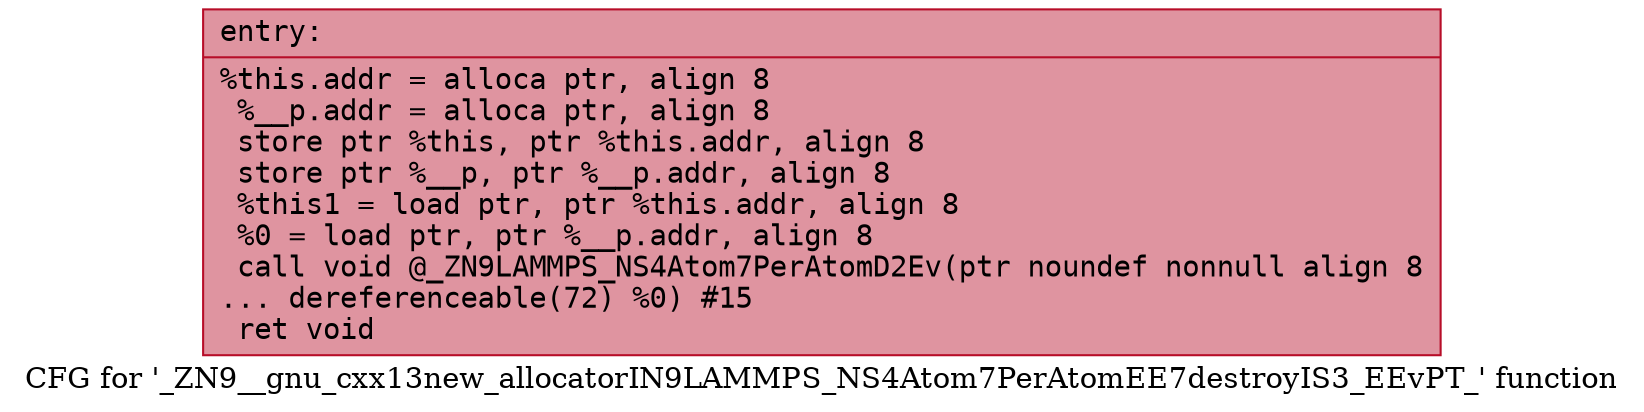 digraph "CFG for '_ZN9__gnu_cxx13new_allocatorIN9LAMMPS_NS4Atom7PerAtomEE7destroyIS3_EEvPT_' function" {
	label="CFG for '_ZN9__gnu_cxx13new_allocatorIN9LAMMPS_NS4Atom7PerAtomEE7destroyIS3_EEvPT_' function";

	Node0x55aea9238aa0 [shape=record,color="#b70d28ff", style=filled, fillcolor="#b70d2870" fontname="Courier",label="{entry:\l|  %this.addr = alloca ptr, align 8\l  %__p.addr = alloca ptr, align 8\l  store ptr %this, ptr %this.addr, align 8\l  store ptr %__p, ptr %__p.addr, align 8\l  %this1 = load ptr, ptr %this.addr, align 8\l  %0 = load ptr, ptr %__p.addr, align 8\l  call void @_ZN9LAMMPS_NS4Atom7PerAtomD2Ev(ptr noundef nonnull align 8\l... dereferenceable(72) %0) #15\l  ret void\l}"];
}
